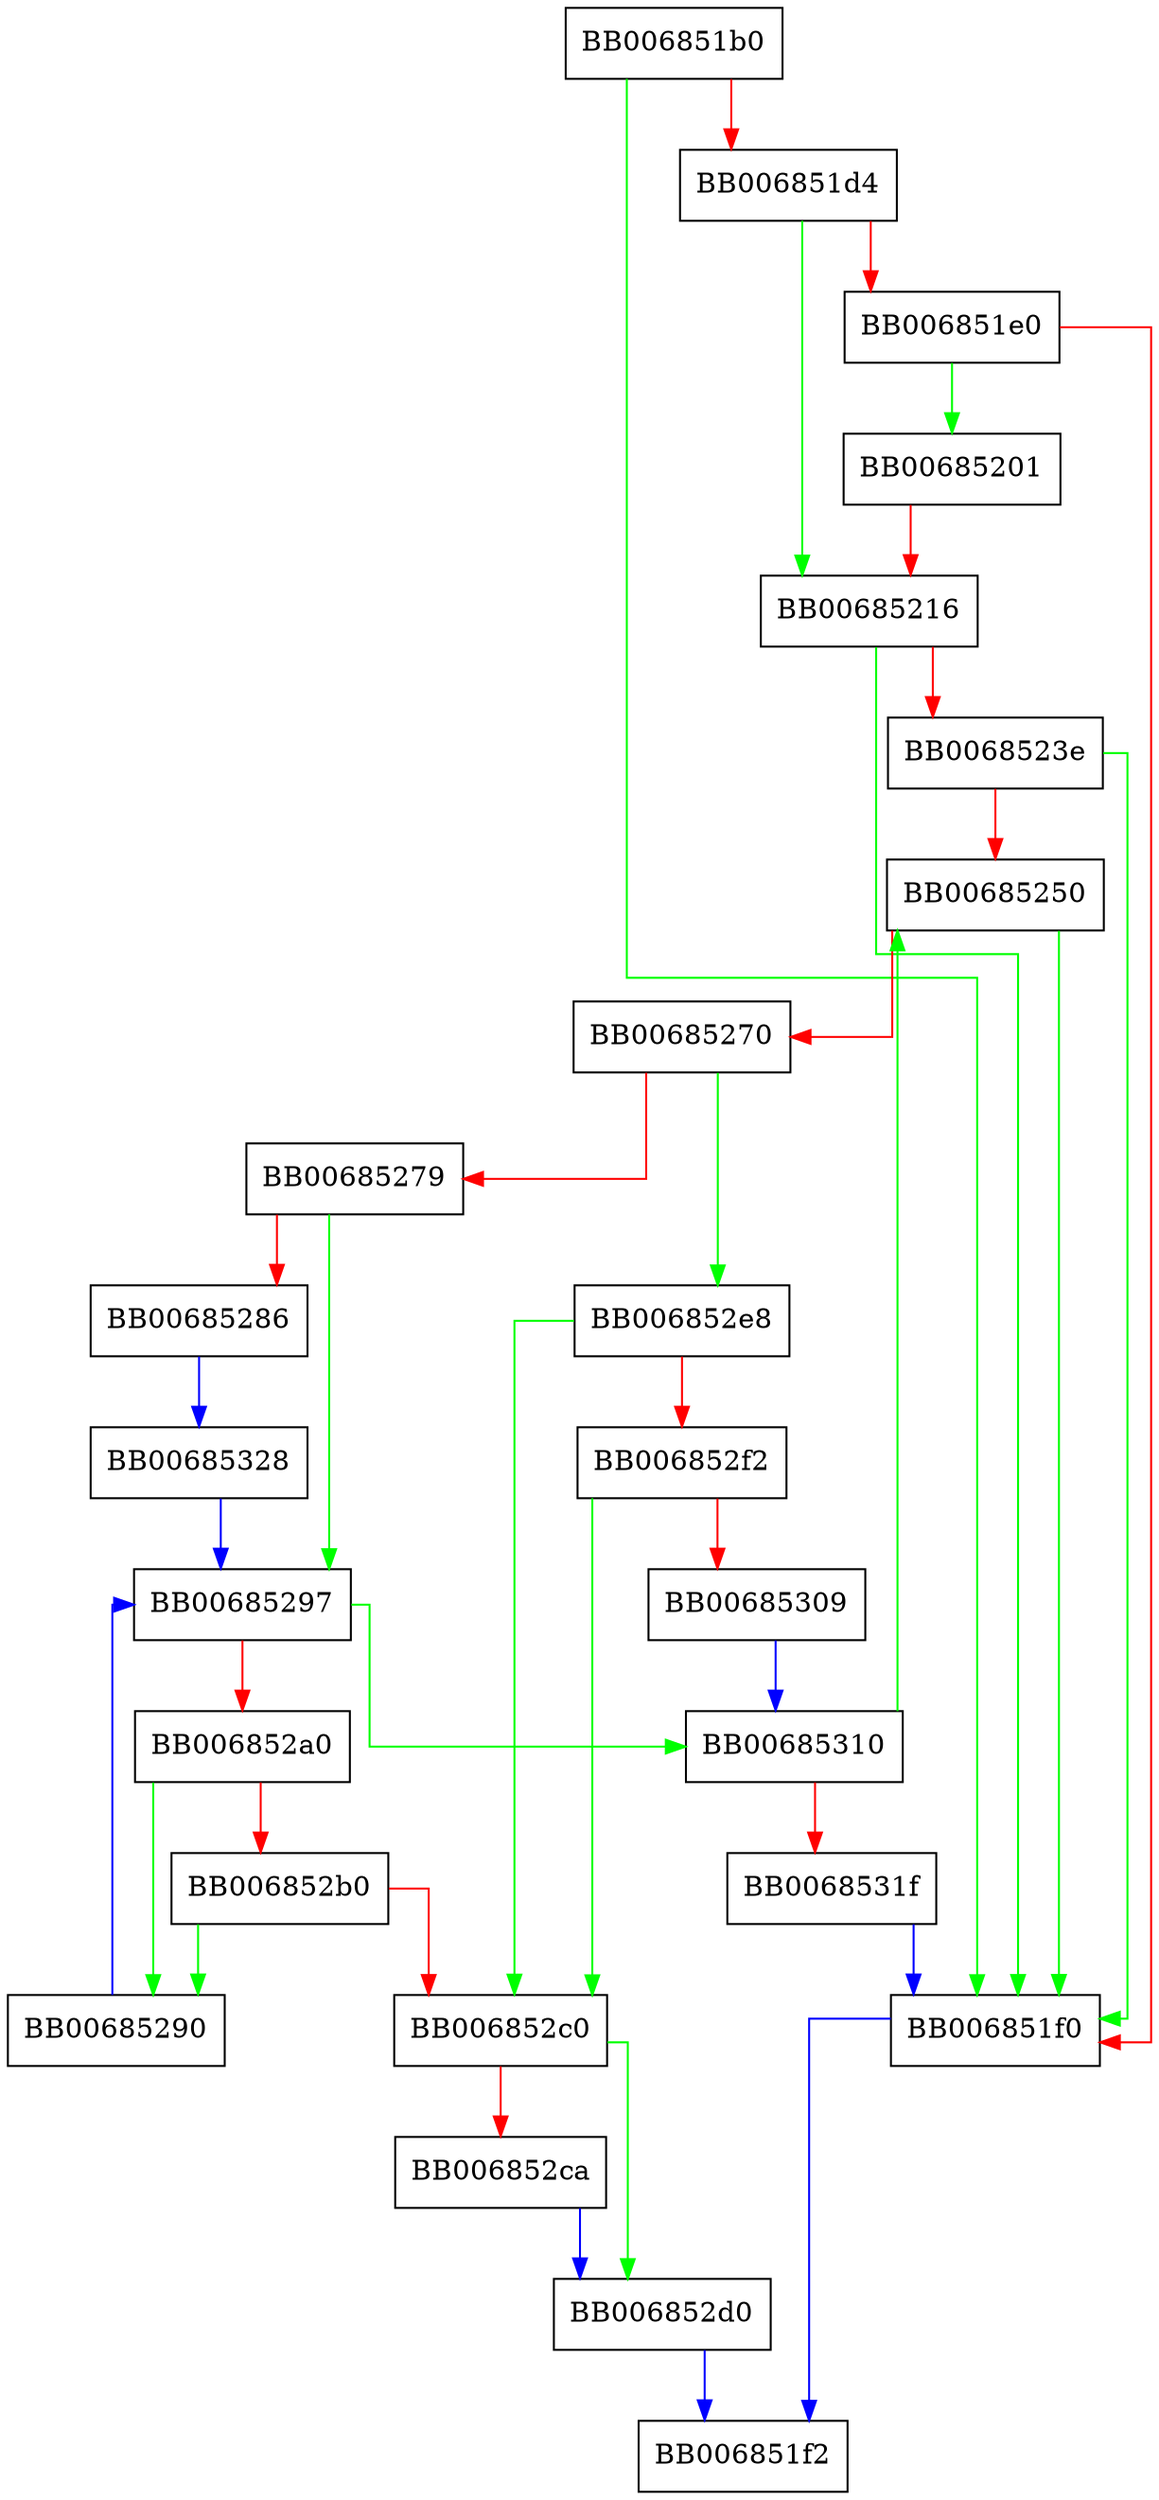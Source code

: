digraph def_crl_lookup {
  node [shape="box"];
  graph [splines=ortho];
  BB006851b0 -> BB006851f0 [color="green"];
  BB006851b0 -> BB006851d4 [color="red"];
  BB006851d4 -> BB00685216 [color="green"];
  BB006851d4 -> BB006851e0 [color="red"];
  BB006851e0 -> BB00685201 [color="green"];
  BB006851e0 -> BB006851f0 [color="red"];
  BB006851f0 -> BB006851f2 [color="blue"];
  BB00685201 -> BB00685216 [color="red"];
  BB00685216 -> BB006851f0 [color="green"];
  BB00685216 -> BB0068523e [color="red"];
  BB0068523e -> BB006851f0 [color="green"];
  BB0068523e -> BB00685250 [color="red"];
  BB00685250 -> BB006851f0 [color="green"];
  BB00685250 -> BB00685270 [color="red"];
  BB00685270 -> BB006852e8 [color="green"];
  BB00685270 -> BB00685279 [color="red"];
  BB00685279 -> BB00685297 [color="green"];
  BB00685279 -> BB00685286 [color="red"];
  BB00685286 -> BB00685328 [color="blue"];
  BB00685290 -> BB00685297 [color="blue"];
  BB00685297 -> BB00685310 [color="green"];
  BB00685297 -> BB006852a0 [color="red"];
  BB006852a0 -> BB00685290 [color="green"];
  BB006852a0 -> BB006852b0 [color="red"];
  BB006852b0 -> BB00685290 [color="green"];
  BB006852b0 -> BB006852c0 [color="red"];
  BB006852c0 -> BB006852d0 [color="green"];
  BB006852c0 -> BB006852ca [color="red"];
  BB006852ca -> BB006852d0 [color="blue"];
  BB006852d0 -> BB006851f2 [color="blue"];
  BB006852e8 -> BB006852c0 [color="green"];
  BB006852e8 -> BB006852f2 [color="red"];
  BB006852f2 -> BB006852c0 [color="green"];
  BB006852f2 -> BB00685309 [color="red"];
  BB00685309 -> BB00685310 [color="blue"];
  BB00685310 -> BB00685250 [color="green"];
  BB00685310 -> BB0068531f [color="red"];
  BB0068531f -> BB006851f0 [color="blue"];
  BB00685328 -> BB00685297 [color="blue"];
}
